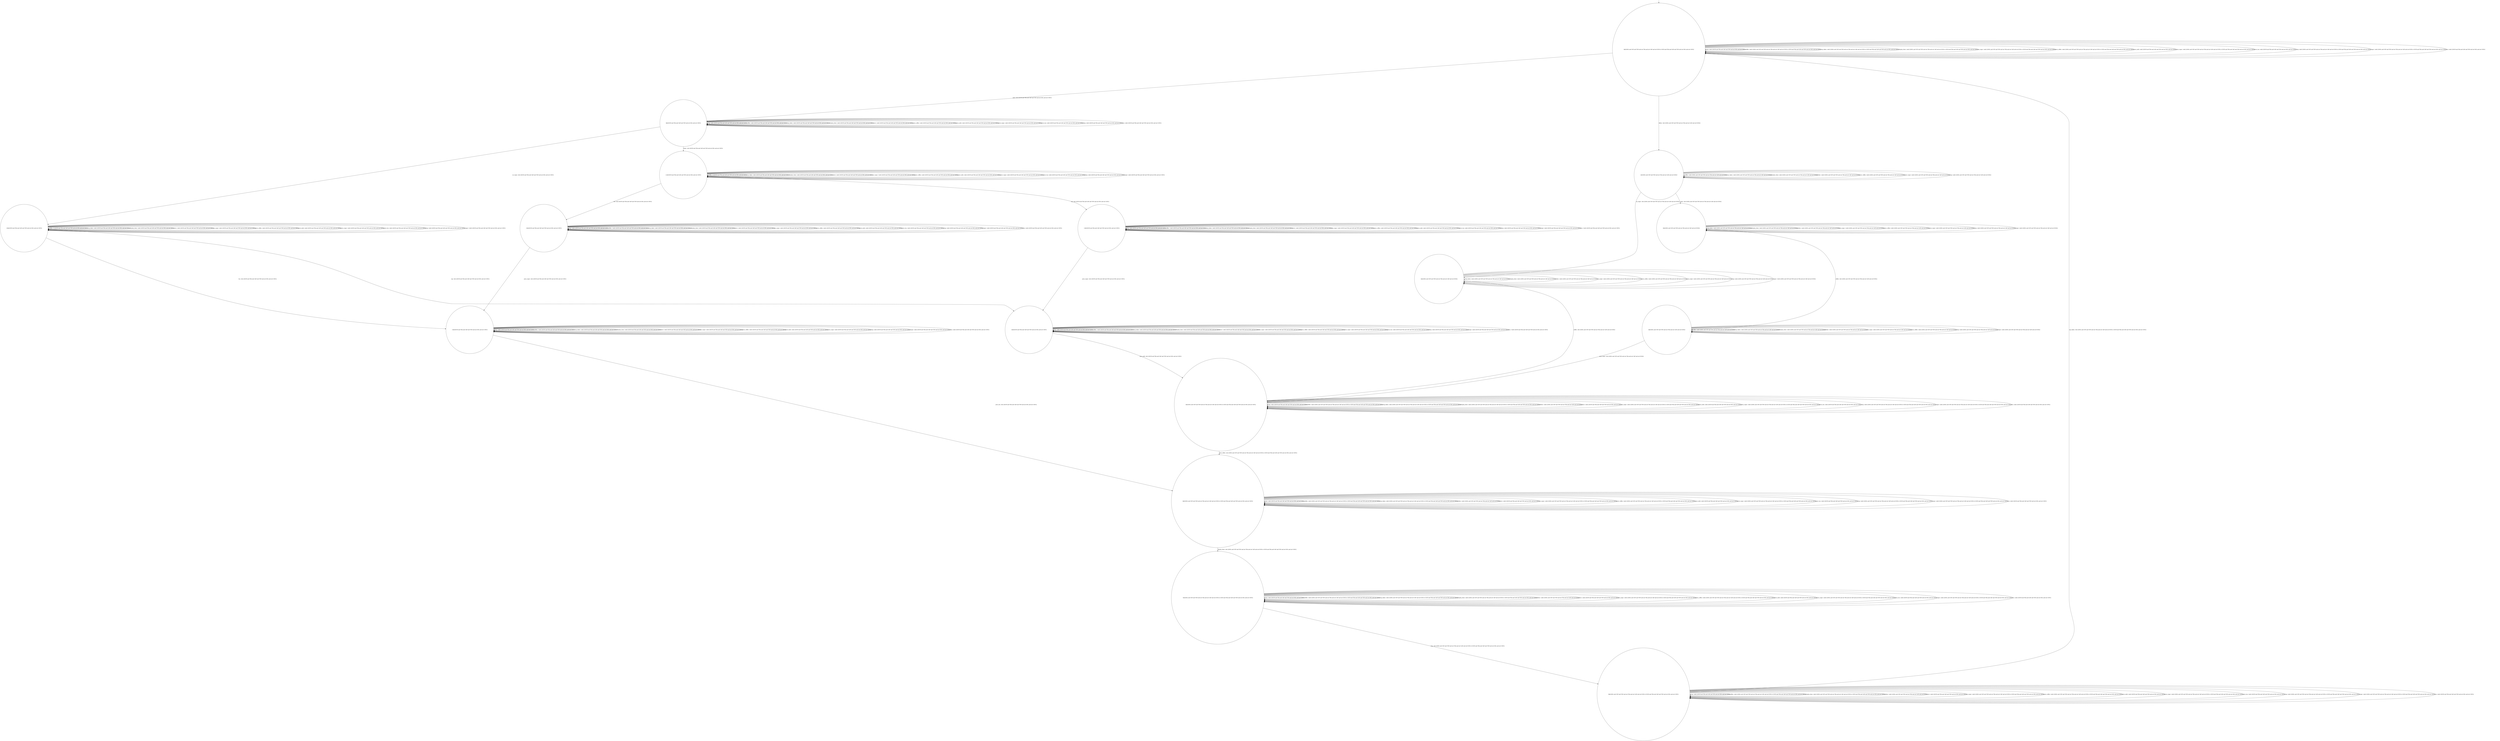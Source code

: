 digraph g {
	edge [lblstyle="above, sloped"];
	s0 [shape="circle" label="0@[((DOL and COF and TON and not TEA and not CAP and not EUR) or (EUR and TEA and CAP and TON and not DOL and not COF))]"];
	s1 [shape="circle" label="1@[((DOL and COF and TON and not TEA and not CAP and not EUR))]"];
	s2 [shape="circle" label="2@[((DOL and COF and TON and not TEA and not CAP and not EUR))]"];
	s3 [shape="circle" label="3@[((DOL and COF and TON and not TEA and not CAP and not EUR))]"];
	s4 [shape="circle" label="4@[((DOL and COF and TON and not TEA and not CAP and not EUR))]"];
	s5 [shape="circle" label="5@[((DOL and COF and TON and not TEA and not CAP and not EUR) or (EUR and TEA and CAP and TON and not DOL and not COF))]"];
	s6 [shape="circle" label="6@[((DOL and COF and TON and not TEA and not CAP and not EUR) or (EUR and TEA and CAP and TON and not DOL and not COF))]"];
	s7 [shape="circle" label="7@[((DOL and COF and TON and not TEA and not CAP and not EUR) or (EUR and TEA and CAP and TON and not DOL and not COF))]"];
	s8 [shape="circle" label="8@[((DOL and COF and TON and not TEA and not CAP and not EUR) or (EUR and TEA and CAP and TON and not DOL and not COF))]"];
	s9 [shape="circle" label="9@[((EUR and TEA and CAP and TON and not DOL and not COF))]"];
	s10 [shape="circle" label="10@[((EUR and TEA and CAP and TON and not DOL and not COF))]"];
	s11 [shape="circle" label="11@[((EUR and TEA and CAP and TON and not DOL and not COF))]"];
	s12 [shape="circle" label="12@[((EUR and TEA and CAP and TON and not DOL and not COF))]"];
	s13 [shape="circle" label="13@[((EUR and TEA and CAP and TON and not DOL and not COF))]"];
	s14 [shape="circle" label="14@[((EUR and TEA and CAP and TON and not DOL and not COF))]"];
	s15 [shape="circle" label="15@[((EUR and TEA and CAP and TON and not DOL and not COF))]"];
	s0 -> s0 [label="cap / nok() [((EUR and TEA and CAP and TON and not DOL and not COF))]"];
	s0 -> s0 [label="coffee / nok() [((DOL and COF and TON and not TEA and not CAP and not EUR) or (EUR and TEA and CAP and TON and not DOL and not COF))]"];
	s0 -> s0 [label="cup_taken / nok() [((DOL and COF and TON and not TEA and not CAP and not EUR) or (EUR and TEA and CAP and TON and not DOL and not COF))]"];
	s0 -> s0 [label="display_done / nok() [((DOL and COF and TON and not TEA and not CAP and not EUR) or (EUR and TEA and CAP and TON and not DOL and not COF))]"];
	s0 -> s1 [label="dollar / ok() [((DOL and COF and TON and not TEA and not CAP and not EUR))]"];
	s0 -> s9 [label="euro / ok() [((EUR and TEA and CAP and TON and not DOL and not COF))]"];
	s0 -> s0 [label="no_sugar / nok() [((DOL and COF and TON and not TEA and not CAP and not EUR) or (EUR and TEA and CAP and TON and not DOL and not COF))]"];
	s0 -> s0 [label="pour_coffee / nok() [((DOL and COF and TON and not TEA and not CAP and not EUR) or (EUR and TEA and CAP and TON and not DOL and not COF))]"];
	s0 -> s0 [label="pour_milk / nok() [((EUR and TEA and CAP and TON and not DOL and not COF))]"];
	s0 -> s0 [label="pour_sugar / nok() [((DOL and COF and TON and not TEA and not CAP and not EUR) or (EUR and TEA and CAP and TON and not DOL and not COF))]"];
	s0 -> s0 [label="pour_tea / nok() [((EUR and TEA and CAP and TON and not DOL and not COF))]"];
	s0 -> s0 [label="ring / nok() [((DOL and COF and TON and not TEA and not CAP and not EUR) or (EUR and TEA and CAP and TON and not DOL and not COF))]"];
	s0 -> s0 [label="sugar / nok() [((DOL and COF and TON and not TEA and not CAP and not EUR) or (EUR and TEA and CAP and TON and not DOL and not COF))]"];
	s0 -> s0 [label="tea / nok() [((EUR and TEA and CAP and TON and not DOL and not COF))]"];
	s1 -> s1 [label="coffee / nok() [((DOL and COF and TON and not TEA and not CAP and not EUR))]"];
	s1 -> s1 [label="cup_taken / nok() [((DOL and COF and TON and not TEA and not CAP and not EUR))]"];
	s1 -> s1 [label="display_done / nok() [((DOL and COF and TON and not TEA and not CAP and not EUR))]"];
	s1 -> s1 [label="dollar / nok() [((DOL and COF and TON and not TEA and not CAP and not EUR))]"];
	s1 -> s2 [label="no_sugar / ok() [((DOL and COF and TON and not TEA and not CAP and not EUR))]"];
	s1 -> s1 [label="pour_coffee / nok() [((DOL and COF and TON and not TEA and not CAP and not EUR))]"];
	s1 -> s1 [label="pour_sugar / nok() [((DOL and COF and TON and not TEA and not CAP and not EUR))]"];
	s1 -> s1 [label="ring / nok() [((DOL and COF and TON and not TEA and not CAP and not EUR))]"];
	s1 -> s3 [label="sugar / ok() [((DOL and COF and TON and not TEA and not CAP and not EUR))]"];
	s2 -> s5 [label="coffee / ok() [((DOL and COF and TON and not TEA and not CAP and not EUR))]"];
	s2 -> s2 [label="cup_taken / nok() [((DOL and COF and TON and not TEA and not CAP and not EUR))]"];
	s2 -> s2 [label="display_done / nok() [((DOL and COF and TON and not TEA and not CAP and not EUR))]"];
	s2 -> s2 [label="dollar / nok() [((DOL and COF and TON and not TEA and not CAP and not EUR))]"];
	s2 -> s2 [label="no_sugar / nok() [((DOL and COF and TON and not TEA and not CAP and not EUR))]"];
	s2 -> s2 [label="pour_coffee / nok() [((DOL and COF and TON and not TEA and not CAP and not EUR))]"];
	s2 -> s2 [label="pour_sugar / nok() [((DOL and COF and TON and not TEA and not CAP and not EUR))]"];
	s2 -> s2 [label="ring / nok() [((DOL and COF and TON and not TEA and not CAP and not EUR))]"];
	s2 -> s2 [label="sugar / void() [((DOL and COF and TON and not TEA and not CAP and not EUR))]"];
	s3 -> s4 [label="coffee / ok() [((DOL and COF and TON and not TEA and not CAP and not EUR))]"];
	s3 -> s3 [label="cup_taken / nok() [((DOL and COF and TON and not TEA and not CAP and not EUR))]"];
	s3 -> s3 [label="display_done / nok() [((DOL and COF and TON and not TEA and not CAP and not EUR))]"];
	s3 -> s3 [label="dollar / nok() [((DOL and COF and TON and not TEA and not CAP and not EUR))]"];
	s3 -> s3 [label="no_sugar / void() [((DOL and COF and TON and not TEA and not CAP and not EUR))]"];
	s3 -> s3 [label="pour_coffee / nok() [((DOL and COF and TON and not TEA and not CAP and not EUR))]"];
	s3 -> s3 [label="pour_sugar / nok() [((DOL and COF and TON and not TEA and not CAP and not EUR))]"];
	s3 -> s3 [label="ring / nok() [((DOL and COF and TON and not TEA and not CAP and not EUR))]"];
	s3 -> s3 [label="sugar / nok() [((DOL and COF and TON and not TEA and not CAP and not EUR))]"];
	s4 -> s4 [label="coffee / nok() [((DOL and COF and TON and not TEA and not CAP and not EUR))]"];
	s4 -> s4 [label="cup_taken / nok() [((DOL and COF and TON and not TEA and not CAP and not EUR))]"];
	s4 -> s4 [label="display_done / nok() [((DOL and COF and TON and not TEA and not CAP and not EUR))]"];
	s4 -> s4 [label="dollar / nok() [((DOL and COF and TON and not TEA and not CAP and not EUR))]"];
	s4 -> s4 [label="no_sugar / nok() [((DOL and COF and TON and not TEA and not CAP and not EUR))]"];
	s4 -> s4 [label="pour_coffee / nok() [((DOL and COF and TON and not TEA and not CAP and not EUR))]"];
	s4 -> s5 [label="pour_sugar / ok() [((DOL and COF and TON and not TEA and not CAP and not EUR))]"];
	s4 -> s4 [label="ring / nok() [((DOL and COF and TON and not TEA and not CAP and not EUR))]"];
	s4 -> s4 [label="sugar / nok() [((DOL and COF and TON and not TEA and not CAP and not EUR))]"];
	s5 -> s5 [label="cap / nok() [((EUR and TEA and CAP and TON and not DOL and not COF))]"];
	s5 -> s5 [label="coffee / nok() [((DOL and COF and TON and not TEA and not CAP and not EUR) or (EUR and TEA and CAP and TON and not DOL and not COF))]"];
	s5 -> s5 [label="cup_taken / nok() [((DOL and COF and TON and not TEA and not CAP and not EUR) or (EUR and TEA and CAP and TON and not DOL and not COF))]"];
	s5 -> s5 [label="display_done / nok() [((DOL and COF and TON and not TEA and not CAP and not EUR) or (EUR and TEA and CAP and TON and not DOL and not COF))]"];
	s5 -> s5 [label="dollar / nok() [((DOL and COF and TON and not TEA and not CAP and not EUR))]"];
	s5 -> s5 [label="euro / nok() [((EUR and TEA and CAP and TON and not DOL and not COF))]"];
	s5 -> s5 [label="no_sugar / nok() [((DOL and COF and TON and not TEA and not CAP and not EUR) or (EUR and TEA and CAP and TON and not DOL and not COF))]"];
	s5 -> s6 [label="pour_coffee / ok() [((DOL and COF and TON and not TEA and not CAP and not EUR) or (EUR and TEA and CAP and TON and not DOL and not COF))]"];
	s5 -> s5 [label="pour_milk / nok() [((EUR and TEA and CAP and TON and not DOL and not COF))]"];
	s5 -> s5 [label="pour_sugar / nok() [((DOL and COF and TON and not TEA and not CAP and not EUR) or (EUR and TEA and CAP and TON and not DOL and not COF))]"];
	s5 -> s5 [label="pour_tea / nok() [((EUR and TEA and CAP and TON and not DOL and not COF))]"];
	s5 -> s5 [label="ring / nok() [((DOL and COF and TON and not TEA and not CAP and not EUR) or (EUR and TEA and CAP and TON and not DOL and not COF))]"];
	s5 -> s5 [label="sugar / nok() [((DOL and COF and TON and not TEA and not CAP and not EUR) or (EUR and TEA and CAP and TON and not DOL and not COF))]"];
	s5 -> s5 [label="tea / nok() [((EUR and TEA and CAP and TON and not DOL and not COF))]"];
	s6 -> s6 [label="cap / nok() [((EUR and TEA and CAP and TON and not DOL and not COF))]"];
	s6 -> s6 [label="coffee / nok() [((DOL and COF and TON and not TEA and not CAP and not EUR) or (EUR and TEA and CAP and TON and not DOL and not COF))]"];
	s6 -> s6 [label="cup_taken / nok() [((DOL and COF and TON and not TEA and not CAP and not EUR) or (EUR and TEA and CAP and TON and not DOL and not COF))]"];
	s6 -> s7 [label="display_done / ok() [((DOL and COF and TON and not TEA and not CAP and not EUR) or (EUR and TEA and CAP and TON and not DOL and not COF))]"];
	s6 -> s6 [label="dollar / nok() [((DOL and COF and TON and not TEA and not CAP and not EUR))]"];
	s6 -> s6 [label="euro / nok() [((EUR and TEA and CAP and TON and not DOL and not COF))]"];
	s6 -> s6 [label="no_sugar / nok() [((DOL and COF and TON and not TEA and not CAP and not EUR) or (EUR and TEA and CAP and TON and not DOL and not COF))]"];
	s6 -> s6 [label="pour_coffee / nok() [((DOL and COF and TON and not TEA and not CAP and not EUR) or (EUR and TEA and CAP and TON and not DOL and not COF))]"];
	s6 -> s6 [label="pour_milk / nok() [((EUR and TEA and CAP and TON and not DOL and not COF))]"];
	s6 -> s6 [label="pour_sugar / nok() [((DOL and COF and TON and not TEA and not CAP and not EUR) or (EUR and TEA and CAP and TON and not DOL and not COF))]"];
	s6 -> s6 [label="pour_tea / nok() [((EUR and TEA and CAP and TON and not DOL and not COF))]"];
	s6 -> s6 [label="ring / nok() [((DOL and COF and TON and not TEA and not CAP and not EUR) or (EUR and TEA and CAP and TON and not DOL and not COF))]"];
	s6 -> s6 [label="sugar / nok() [((DOL and COF and TON and not TEA and not CAP and not EUR) or (EUR and TEA and CAP and TON and not DOL and not COF))]"];
	s6 -> s6 [label="tea / nok() [((EUR and TEA and CAP and TON and not DOL and not COF))]"];
	s7 -> s7 [label="cap / nok() [((EUR and TEA and CAP and TON and not DOL and not COF))]"];
	s7 -> s7 [label="coffee / nok() [((DOL and COF and TON and not TEA and not CAP and not EUR) or (EUR and TEA and CAP and TON and not DOL and not COF))]"];
	s7 -> s7 [label="cup_taken / nok() [((DOL and COF and TON and not TEA and not CAP and not EUR) or (EUR and TEA and CAP and TON and not DOL and not COF))]"];
	s7 -> s7 [label="display_done / nok() [((DOL and COF and TON and not TEA and not CAP and not EUR) or (EUR and TEA and CAP and TON and not DOL and not COF))]"];
	s7 -> s7 [label="dollar / nok() [((DOL and COF and TON and not TEA and not CAP and not EUR))]"];
	s7 -> s7 [label="euro / nok() [((EUR and TEA and CAP and TON and not DOL and not COF))]"];
	s7 -> s7 [label="no_sugar / nok() [((DOL and COF and TON and not TEA and not CAP and not EUR) or (EUR and TEA and CAP and TON and not DOL and not COF))]"];
	s7 -> s7 [label="pour_coffee / nok() [((DOL and COF and TON and not TEA and not CAP and not EUR) or (EUR and TEA and CAP and TON and not DOL and not COF))]"];
	s7 -> s7 [label="pour_milk / nok() [((EUR and TEA and CAP and TON and not DOL and not COF))]"];
	s7 -> s7 [label="pour_sugar / nok() [((DOL and COF and TON and not TEA and not CAP and not EUR) or (EUR and TEA and CAP and TON and not DOL and not COF))]"];
	s7 -> s7 [label="pour_tea / nok() [((EUR and TEA and CAP and TON and not DOL and not COF))]"];
	s7 -> s8 [label="ring / ok() [((DOL and COF and TON and not TEA and not CAP and not EUR) or (EUR and TEA and CAP and TON and not DOL and not COF))]"];
	s7 -> s7 [label="sugar / nok() [((DOL and COF and TON and not TEA and not CAP and not EUR) or (EUR and TEA and CAP and TON and not DOL and not COF))]"];
	s7 -> s7 [label="tea / nok() [((EUR and TEA and CAP and TON and not DOL and not COF))]"];
	s8 -> s8 [label="cap / nok() [((EUR and TEA and CAP and TON and not DOL and not COF))]"];
	s8 -> s8 [label="coffee / nok() [((DOL and COF and TON and not TEA and not CAP and not EUR) or (EUR and TEA and CAP and TON and not DOL and not COF))]"];
	s8 -> s0 [label="cup_taken / ok() [((DOL and COF and TON and not TEA and not CAP and not EUR) or (EUR and TEA and CAP and TON and not DOL and not COF))]"];
	s8 -> s8 [label="display_done / nok() [((DOL and COF and TON and not TEA and not CAP and not EUR) or (EUR and TEA and CAP and TON and not DOL and not COF))]"];
	s8 -> s8 [label="dollar / nok() [((DOL and COF and TON and not TEA and not CAP and not EUR))]"];
	s8 -> s8 [label="euro / nok() [((EUR and TEA and CAP and TON and not DOL and not COF))]"];
	s8 -> s8 [label="no_sugar / nok() [((DOL and COF and TON and not TEA and not CAP and not EUR) or (EUR and TEA and CAP and TON and not DOL and not COF))]"];
	s8 -> s8 [label="pour_coffee / nok() [((DOL and COF and TON and not TEA and not CAP and not EUR) or (EUR and TEA and CAP and TON and not DOL and not COF))]"];
	s8 -> s8 [label="pour_milk / nok() [((EUR and TEA and CAP and TON and not DOL and not COF))]"];
	s8 -> s8 [label="pour_sugar / nok() [((DOL and COF and TON and not TEA and not CAP and not EUR) or (EUR and TEA and CAP and TON and not DOL and not COF))]"];
	s8 -> s8 [label="pour_tea / nok() [((EUR and TEA and CAP and TON and not DOL and not COF))]"];
	s8 -> s8 [label="ring / nok() [((DOL and COF and TON and not TEA and not CAP and not EUR) or (EUR and TEA and CAP and TON and not DOL and not COF))]"];
	s8 -> s8 [label="sugar / nok() [((DOL and COF and TON and not TEA and not CAP and not EUR) or (EUR and TEA and CAP and TON and not DOL and not COF))]"];
	s8 -> s8 [label="tea / nok() [((EUR and TEA and CAP and TON and not DOL and not COF))]"];
	s9 -> s9 [label="cap / nok() [((EUR and TEA and CAP and TON and not DOL and not COF))]"];
	s9 -> s9 [label="coffee / nok() [((EUR and TEA and CAP and TON and not DOL and not COF))]"];
	s9 -> s9 [label="cup_taken / nok() [((EUR and TEA and CAP and TON and not DOL and not COF))]"];
	s9 -> s9 [label="display_done / nok() [((EUR and TEA and CAP and TON and not DOL and not COF))]"];
	s9 -> s9 [label="euro / nok() [((EUR and TEA and CAP and TON and not DOL and not COF))]"];
	s9 -> s10 [label="no_sugar / ok() [((EUR and TEA and CAP and TON and not DOL and not COF))]"];
	s9 -> s9 [label="pour_coffee / nok() [((EUR and TEA and CAP and TON and not DOL and not COF))]"];
	s9 -> s9 [label="pour_milk / nok() [((EUR and TEA and CAP and TON and not DOL and not COF))]"];
	s9 -> s9 [label="pour_sugar / nok() [((EUR and TEA and CAP and TON and not DOL and not COF))]"];
	s9 -> s9 [label="pour_tea / nok() [((EUR and TEA and CAP and TON and not DOL and not COF))]"];
	s9 -> s9 [label="ring / nok() [((EUR and TEA and CAP and TON and not DOL and not COF))]"];
	s9 -> s11 [label="sugar / ok() [((EUR and TEA and CAP and TON and not DOL and not COF))]"];
	s9 -> s9 [label="tea / nok() [((EUR and TEA and CAP and TON and not DOL and not COF))]"];
	s10 -> s14 [label="cap / ok() [((EUR and TEA and CAP and TON and not DOL and not COF))]"];
	s10 -> s10 [label="coffee / Ω [((EUR and TEA and CAP and TON and not DOL and not COF))]"];
	s10 -> s10 [label="cup_taken / nok() [((EUR and TEA and CAP and TON and not DOL and not COF))]"];
	s10 -> s10 [label="display_done / nok() [((EUR and TEA and CAP and TON and not DOL and not COF))]"];
	s10 -> s10 [label="euro / nok() [((EUR and TEA and CAP and TON and not DOL and not COF))]"];
	s10 -> s10 [label="no_sugar / nok() [((EUR and TEA and CAP and TON and not DOL and not COF))]"];
	s10 -> s10 [label="pour_coffee / nok() [((EUR and TEA and CAP and TON and not DOL and not COF))]"];
	s10 -> s10 [label="pour_milk / nok() [((EUR and TEA and CAP and TON and not DOL and not COF))]"];
	s10 -> s10 [label="pour_sugar / nok() [((EUR and TEA and CAP and TON and not DOL and not COF))]"];
	s10 -> s10 [label="pour_tea / nok() [((EUR and TEA and CAP and TON and not DOL and not COF))]"];
	s10 -> s10 [label="ring / nok() [((EUR and TEA and CAP and TON and not DOL and not COF))]"];
	s10 -> s10 [label="sugar / void() [((EUR and TEA and CAP and TON and not DOL and not COF))]"];
	s10 -> s15 [label="tea / ok() [((EUR and TEA and CAP and TON and not DOL and not COF))]"];
	s11 -> s12 [label="cap / ok() [((EUR and TEA and CAP and TON and not DOL and not COF))]"];
	s11 -> s11 [label="coffee / Ω [((EUR and TEA and CAP and TON and not DOL and not COF))]"];
	s11 -> s11 [label="cup_taken / nok() [((EUR and TEA and CAP and TON and not DOL and not COF))]"];
	s11 -> s11 [label="display_done / nok() [((EUR and TEA and CAP and TON and not DOL and not COF))]"];
	s11 -> s11 [label="euro / nok() [((EUR and TEA and CAP and TON and not DOL and not COF))]"];
	s11 -> s11 [label="no_sugar / void() [((EUR and TEA and CAP and TON and not DOL and not COF))]"];
	s11 -> s11 [label="pour_coffee / nok() [((EUR and TEA and CAP and TON and not DOL and not COF))]"];
	s11 -> s11 [label="pour_milk / nok() [((EUR and TEA and CAP and TON and not DOL and not COF))]"];
	s11 -> s11 [label="pour_sugar / nok() [((EUR and TEA and CAP and TON and not DOL and not COF))]"];
	s11 -> s11 [label="pour_tea / nok() [((EUR and TEA and CAP and TON and not DOL and not COF))]"];
	s11 -> s11 [label="ring / nok() [((EUR and TEA and CAP and TON and not DOL and not COF))]"];
	s11 -> s11 [label="sugar / nok() [((EUR and TEA and CAP and TON and not DOL and not COF))]"];
	s11 -> s13 [label="tea / ok() [((EUR and TEA and CAP and TON and not DOL and not COF))]"];
	s12 -> s12 [label="cap / nok() [((EUR and TEA and CAP and TON and not DOL and not COF))]"];
	s12 -> s12 [label="coffee / void() [((EUR and TEA and CAP and TON and not DOL and not COF))]"];
	s12 -> s12 [label="cup_taken / nok() [((EUR and TEA and CAP and TON and not DOL and not COF))]"];
	s12 -> s12 [label="display_done / nok() [((EUR and TEA and CAP and TON and not DOL and not COF))]"];
	s12 -> s12 [label="euro / nok() [((EUR and TEA and CAP and TON and not DOL and not COF))]"];
	s12 -> s12 [label="no_sugar / nok() [((EUR and TEA and CAP and TON and not DOL and not COF))]"];
	s12 -> s12 [label="pour_coffee / nok() [((EUR and TEA and CAP and TON and not DOL and not COF))]"];
	s12 -> s12 [label="pour_milk / nok() [((EUR and TEA and CAP and TON and not DOL and not COF))]"];
	s12 -> s14 [label="pour_sugar / ok() [((EUR and TEA and CAP and TON and not DOL and not COF))]"];
	s12 -> s12 [label="pour_tea / nok() [((EUR and TEA and CAP and TON and not DOL and not COF))]"];
	s12 -> s12 [label="ring / nok() [((EUR and TEA and CAP and TON and not DOL and not COF))]"];
	s12 -> s12 [label="sugar / nok() [((EUR and TEA and CAP and TON and not DOL and not COF))]"];
	s12 -> s12 [label="tea / void() [((EUR and TEA and CAP and TON and not DOL and not COF))]"];
	s13 -> s13 [label="cap / void() [((EUR and TEA and CAP and TON and not DOL and not COF))]"];
	s13 -> s13 [label="coffee / void() [((EUR and TEA and CAP and TON and not DOL and not COF))]"];
	s13 -> s13 [label="cup_taken / nok() [((EUR and TEA and CAP and TON and not DOL and not COF))]"];
	s13 -> s13 [label="display_done / nok() [((EUR and TEA and CAP and TON and not DOL and not COF))]"];
	s13 -> s13 [label="euro / nok() [((EUR and TEA and CAP and TON and not DOL and not COF))]"];
	s13 -> s13 [label="no_sugar / nok() [((EUR and TEA and CAP and TON and not DOL and not COF))]"];
	s13 -> s13 [label="pour_coffee / nok() [((EUR and TEA and CAP and TON and not DOL and not COF))]"];
	s13 -> s13 [label="pour_milk / nok() [((EUR and TEA and CAP and TON and not DOL and not COF))]"];
	s13 -> s15 [label="pour_sugar / ok() [((EUR and TEA and CAP and TON and not DOL and not COF))]"];
	s13 -> s13 [label="pour_tea / nok() [((EUR and TEA and CAP and TON and not DOL and not COF))]"];
	s13 -> s13 [label="ring / nok() [((EUR and TEA and CAP and TON and not DOL and not COF))]"];
	s13 -> s13 [label="sugar / nok() [((EUR and TEA and CAP and TON and not DOL and not COF))]"];
	s13 -> s13 [label="tea / nok() [((EUR and TEA and CAP and TON and not DOL and not COF))]"];
	s14 -> s14 [label="cap / nok() [((EUR and TEA and CAP and TON and not DOL and not COF))]"];
	s14 -> s14 [label="coffee / void() [((EUR and TEA and CAP and TON and not DOL and not COF))]"];
	s14 -> s14 [label="cup_taken / nok() [((EUR and TEA and CAP and TON and not DOL and not COF))]"];
	s14 -> s14 [label="display_done / nok() [((EUR and TEA and CAP and TON and not DOL and not COF))]"];
	s14 -> s14 [label="euro / nok() [((EUR and TEA and CAP and TON and not DOL and not COF))]"];
	s14 -> s14 [label="no_sugar / nok() [((EUR and TEA and CAP and TON and not DOL and not COF))]"];
	s14 -> s14 [label="pour_coffee / nok() [((EUR and TEA and CAP and TON and not DOL and not COF))]"];
	s14 -> s5 [label="pour_milk / ok() [((EUR and TEA and CAP and TON and not DOL and not COF))]"];
	s14 -> s14 [label="pour_sugar / nok() [((EUR and TEA and CAP and TON and not DOL and not COF))]"];
	s14 -> s14 [label="pour_tea / nok() [((EUR and TEA and CAP and TON and not DOL and not COF))]"];
	s14 -> s14 [label="ring / nok() [((EUR and TEA and CAP and TON and not DOL and not COF))]"];
	s14 -> s14 [label="sugar / nok() [((EUR and TEA and CAP and TON and not DOL and not COF))]"];
	s14 -> s14 [label="tea / void() [((EUR and TEA and CAP and TON and not DOL and not COF))]"];
	s15 -> s15 [label="cap / void() [((EUR and TEA and CAP and TON and not DOL and not COF))]"];
	s15 -> s15 [label="coffee / void() [((EUR and TEA and CAP and TON and not DOL and not COF))]"];
	s15 -> s15 [label="cup_taken / nok() [((EUR and TEA and CAP and TON and not DOL and not COF))]"];
	s15 -> s15 [label="display_done / nok() [((EUR and TEA and CAP and TON and not DOL and not COF))]"];
	s15 -> s15 [label="euro / nok() [((EUR and TEA and CAP and TON and not DOL and not COF))]"];
	s15 -> s15 [label="no_sugar / nok() [((EUR and TEA and CAP and TON and not DOL and not COF))]"];
	s15 -> s15 [label="pour_coffee / nok() [((EUR and TEA and CAP and TON and not DOL and not COF))]"];
	s15 -> s15 [label="pour_milk / nok() [((EUR and TEA and CAP and TON and not DOL and not COF))]"];
	s15 -> s15 [label="pour_sugar / nok() [((EUR and TEA and CAP and TON and not DOL and not COF))]"];
	s15 -> s6 [label="pour_tea / ok() [((EUR and TEA and CAP and TON and not DOL and not COF))]"];
	s15 -> s15 [label="ring / nok() [((EUR and TEA and CAP and TON and not DOL and not COF))]"];
	s15 -> s15 [label="sugar / nok() [((EUR and TEA and CAP and TON and not DOL and not COF))]"];
	s15 -> s15 [label="tea / nok() [((EUR and TEA and CAP and TON and not DOL and not COF))]"];
	__start0 [label="" shape="none" width="0" height="0"];
	__start0 -> s0;
}